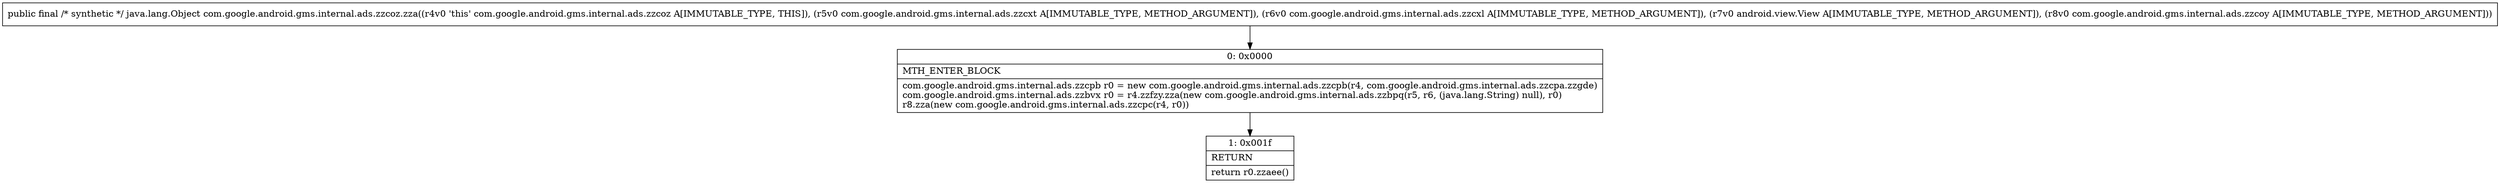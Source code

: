 digraph "CFG forcom.google.android.gms.internal.ads.zzcoz.zza(Lcom\/google\/android\/gms\/internal\/ads\/zzcxt;Lcom\/google\/android\/gms\/internal\/ads\/zzcxl;Landroid\/view\/View;Lcom\/google\/android\/gms\/internal\/ads\/zzcoy;)Ljava\/lang\/Object;" {
Node_0 [shape=record,label="{0\:\ 0x0000|MTH_ENTER_BLOCK\l|com.google.android.gms.internal.ads.zzcpb r0 = new com.google.android.gms.internal.ads.zzcpb(r4, com.google.android.gms.internal.ads.zzcpa.zzgde)\lcom.google.android.gms.internal.ads.zzbvx r0 = r4.zzfzy.zza(new com.google.android.gms.internal.ads.zzbpq(r5, r6, (java.lang.String) null), r0)\lr8.zza(new com.google.android.gms.internal.ads.zzcpc(r4, r0))\l}"];
Node_1 [shape=record,label="{1\:\ 0x001f|RETURN\l|return r0.zzaee()\l}"];
MethodNode[shape=record,label="{public final \/* synthetic *\/ java.lang.Object com.google.android.gms.internal.ads.zzcoz.zza((r4v0 'this' com.google.android.gms.internal.ads.zzcoz A[IMMUTABLE_TYPE, THIS]), (r5v0 com.google.android.gms.internal.ads.zzcxt A[IMMUTABLE_TYPE, METHOD_ARGUMENT]), (r6v0 com.google.android.gms.internal.ads.zzcxl A[IMMUTABLE_TYPE, METHOD_ARGUMENT]), (r7v0 android.view.View A[IMMUTABLE_TYPE, METHOD_ARGUMENT]), (r8v0 com.google.android.gms.internal.ads.zzcoy A[IMMUTABLE_TYPE, METHOD_ARGUMENT])) }"];
MethodNode -> Node_0;
Node_0 -> Node_1;
}

